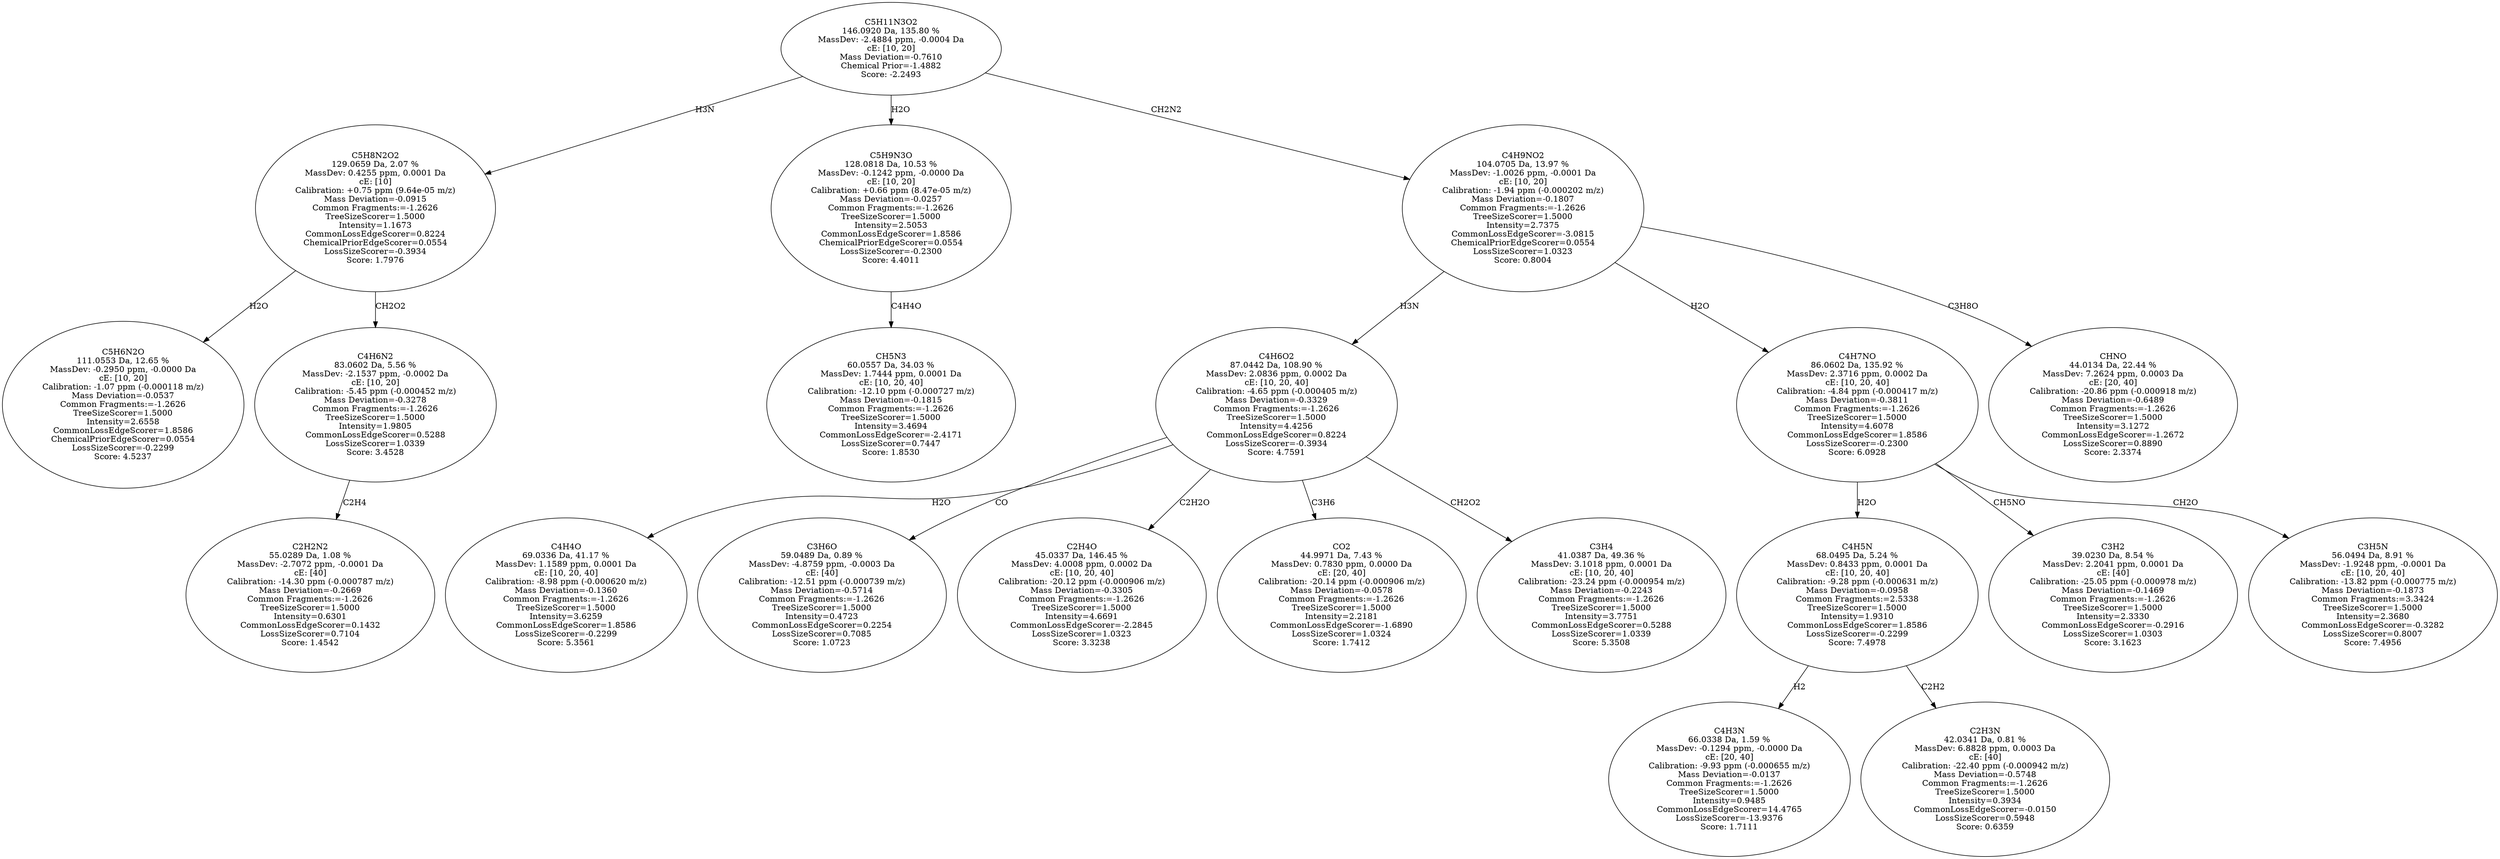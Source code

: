 strict digraph {
v1 [label="C5H6N2O\n111.0553 Da, 12.65 %\nMassDev: -0.2950 ppm, -0.0000 Da\ncE: [10, 20]\nCalibration: -1.07 ppm (-0.000118 m/z)\nMass Deviation=-0.0537\nCommon Fragments:=-1.2626\nTreeSizeScorer=1.5000\nIntensity=2.6558\nCommonLossEdgeScorer=1.8586\nChemicalPriorEdgeScorer=0.0554\nLossSizeScorer=-0.2299\nScore: 4.5237"];
v2 [label="C2H2N2\n55.0289 Da, 1.08 %\nMassDev: -2.7072 ppm, -0.0001 Da\ncE: [40]\nCalibration: -14.30 ppm (-0.000787 m/z)\nMass Deviation=-0.2669\nCommon Fragments:=-1.2626\nTreeSizeScorer=1.5000\nIntensity=0.6301\nCommonLossEdgeScorer=0.1432\nLossSizeScorer=0.7104\nScore: 1.4542"];
v3 [label="C4H6N2\n83.0602 Da, 5.56 %\nMassDev: -2.1537 ppm, -0.0002 Da\ncE: [10, 20]\nCalibration: -5.45 ppm (-0.000452 m/z)\nMass Deviation=-0.3278\nCommon Fragments:=-1.2626\nTreeSizeScorer=1.5000\nIntensity=1.9805\nCommonLossEdgeScorer=0.5288\nLossSizeScorer=1.0339\nScore: 3.4528"];
v4 [label="C5H8N2O2\n129.0659 Da, 2.07 %\nMassDev: 0.4255 ppm, 0.0001 Da\ncE: [10]\nCalibration: +0.75 ppm (9.64e-05 m/z)\nMass Deviation=-0.0915\nCommon Fragments:=-1.2626\nTreeSizeScorer=1.5000\nIntensity=1.1673\nCommonLossEdgeScorer=0.8224\nChemicalPriorEdgeScorer=0.0554\nLossSizeScorer=-0.3934\nScore: 1.7976"];
v5 [label="CH5N3\n60.0557 Da, 34.03 %\nMassDev: 1.7444 ppm, 0.0001 Da\ncE: [10, 20, 40]\nCalibration: -12.10 ppm (-0.000727 m/z)\nMass Deviation=-0.1815\nCommon Fragments:=-1.2626\nTreeSizeScorer=1.5000\nIntensity=3.4694\nCommonLossEdgeScorer=-2.4171\nLossSizeScorer=0.7447\nScore: 1.8530"];
v6 [label="C5H9N3O\n128.0818 Da, 10.53 %\nMassDev: -0.1242 ppm, -0.0000 Da\ncE: [10, 20]\nCalibration: +0.66 ppm (8.47e-05 m/z)\nMass Deviation=-0.0257\nCommon Fragments:=-1.2626\nTreeSizeScorer=1.5000\nIntensity=2.5053\nCommonLossEdgeScorer=1.8586\nChemicalPriorEdgeScorer=0.0554\nLossSizeScorer=-0.2300\nScore: 4.4011"];
v7 [label="C4H4O\n69.0336 Da, 41.17 %\nMassDev: 1.1589 ppm, 0.0001 Da\ncE: [10, 20, 40]\nCalibration: -8.98 ppm (-0.000620 m/z)\nMass Deviation=-0.1360\nCommon Fragments:=-1.2626\nTreeSizeScorer=1.5000\nIntensity=3.6259\nCommonLossEdgeScorer=1.8586\nLossSizeScorer=-0.2299\nScore: 5.3561"];
v8 [label="C3H6O\n59.0489 Da, 0.89 %\nMassDev: -4.8759 ppm, -0.0003 Da\ncE: [40]\nCalibration: -12.51 ppm (-0.000739 m/z)\nMass Deviation=-0.5714\nCommon Fragments:=-1.2626\nTreeSizeScorer=1.5000\nIntensity=0.4723\nCommonLossEdgeScorer=0.2254\nLossSizeScorer=0.7085\nScore: 1.0723"];
v9 [label="C2H4O\n45.0337 Da, 146.45 %\nMassDev: 4.0008 ppm, 0.0002 Da\ncE: [10, 20, 40]\nCalibration: -20.12 ppm (-0.000906 m/z)\nMass Deviation=-0.3305\nCommon Fragments:=-1.2626\nTreeSizeScorer=1.5000\nIntensity=4.6691\nCommonLossEdgeScorer=-2.2845\nLossSizeScorer=1.0323\nScore: 3.3238"];
v10 [label="CO2\n44.9971 Da, 7.43 %\nMassDev: 0.7830 ppm, 0.0000 Da\ncE: [20, 40]\nCalibration: -20.14 ppm (-0.000906 m/z)\nMass Deviation=-0.0578\nCommon Fragments:=-1.2626\nTreeSizeScorer=1.5000\nIntensity=2.2181\nCommonLossEdgeScorer=-1.6890\nLossSizeScorer=1.0324\nScore: 1.7412"];
v11 [label="C3H4\n41.0387 Da, 49.36 %\nMassDev: 3.1018 ppm, 0.0001 Da\ncE: [10, 20, 40]\nCalibration: -23.24 ppm (-0.000954 m/z)\nMass Deviation=-0.2243\nCommon Fragments:=-1.2626\nTreeSizeScorer=1.5000\nIntensity=3.7751\nCommonLossEdgeScorer=0.5288\nLossSizeScorer=1.0339\nScore: 5.3508"];
v12 [label="C4H6O2\n87.0442 Da, 108.90 %\nMassDev: 2.0836 ppm, 0.0002 Da\ncE: [10, 20, 40]\nCalibration: -4.65 ppm (-0.000405 m/z)\nMass Deviation=-0.3329\nCommon Fragments:=-1.2626\nTreeSizeScorer=1.5000\nIntensity=4.4256\nCommonLossEdgeScorer=0.8224\nLossSizeScorer=-0.3934\nScore: 4.7591"];
v13 [label="C4H3N\n66.0338 Da, 1.59 %\nMassDev: -0.1294 ppm, -0.0000 Da\ncE: [20, 40]\nCalibration: -9.93 ppm (-0.000655 m/z)\nMass Deviation=-0.0137\nCommon Fragments:=-1.2626\nTreeSizeScorer=1.5000\nIntensity=0.9485\nCommonLossEdgeScorer=14.4765\nLossSizeScorer=-13.9376\nScore: 1.7111"];
v14 [label="C2H3N\n42.0341 Da, 0.81 %\nMassDev: 6.8828 ppm, 0.0003 Da\ncE: [40]\nCalibration: -22.40 ppm (-0.000942 m/z)\nMass Deviation=-0.5748\nCommon Fragments:=-1.2626\nTreeSizeScorer=1.5000\nIntensity=0.3934\nCommonLossEdgeScorer=-0.0150\nLossSizeScorer=0.5948\nScore: 0.6359"];
v15 [label="C4H5N\n68.0495 Da, 5.24 %\nMassDev: 0.8433 ppm, 0.0001 Da\ncE: [10, 20, 40]\nCalibration: -9.28 ppm (-0.000631 m/z)\nMass Deviation=-0.0958\nCommon Fragments:=2.5338\nTreeSizeScorer=1.5000\nIntensity=1.9310\nCommonLossEdgeScorer=1.8586\nLossSizeScorer=-0.2299\nScore: 7.4978"];
v16 [label="C3H2\n39.0230 Da, 8.54 %\nMassDev: 2.2041 ppm, 0.0001 Da\ncE: [40]\nCalibration: -25.05 ppm (-0.000978 m/z)\nMass Deviation=-0.1469\nCommon Fragments:=-1.2626\nTreeSizeScorer=1.5000\nIntensity=2.3330\nCommonLossEdgeScorer=-0.2916\nLossSizeScorer=1.0303\nScore: 3.1623"];
v17 [label="C3H5N\n56.0494 Da, 8.91 %\nMassDev: -1.9248 ppm, -0.0001 Da\ncE: [10, 20, 40]\nCalibration: -13.82 ppm (-0.000775 m/z)\nMass Deviation=-0.1873\nCommon Fragments:=3.3424\nTreeSizeScorer=1.5000\nIntensity=2.3680\nCommonLossEdgeScorer=-0.3282\nLossSizeScorer=0.8007\nScore: 7.4956"];
v18 [label="C4H7NO\n86.0602 Da, 135.92 %\nMassDev: 2.3716 ppm, 0.0002 Da\ncE: [10, 20, 40]\nCalibration: -4.84 ppm (-0.000417 m/z)\nMass Deviation=-0.3811\nCommon Fragments:=-1.2626\nTreeSizeScorer=1.5000\nIntensity=4.6078\nCommonLossEdgeScorer=1.8586\nLossSizeScorer=-0.2300\nScore: 6.0928"];
v19 [label="CHNO\n44.0134 Da, 22.44 %\nMassDev: 7.2624 ppm, 0.0003 Da\ncE: [20, 40]\nCalibration: -20.86 ppm (-0.000918 m/z)\nMass Deviation=-0.6489\nCommon Fragments:=-1.2626\nTreeSizeScorer=1.5000\nIntensity=3.1272\nCommonLossEdgeScorer=-1.2672\nLossSizeScorer=0.8890\nScore: 2.3374"];
v20 [label="C4H9NO2\n104.0705 Da, 13.97 %\nMassDev: -1.0026 ppm, -0.0001 Da\ncE: [10, 20]\nCalibration: -1.94 ppm (-0.000202 m/z)\nMass Deviation=-0.1807\nCommon Fragments:=-1.2626\nTreeSizeScorer=1.5000\nIntensity=2.7375\nCommonLossEdgeScorer=-3.0815\nChemicalPriorEdgeScorer=0.0554\nLossSizeScorer=1.0323\nScore: 0.8004"];
v21 [label="C5H11N3O2\n146.0920 Da, 135.80 %\nMassDev: -2.4884 ppm, -0.0004 Da\ncE: [10, 20]\nMass Deviation=-0.7610\nChemical Prior=-1.4882\nScore: -2.2493"];
v4 -> v1 [label="H2O"];
v3 -> v2 [label="C2H4"];
v4 -> v3 [label="CH2O2"];
v21 -> v4 [label="H3N"];
v6 -> v5 [label="C4H4O"];
v21 -> v6 [label="H2O"];
v12 -> v7 [label="H2O"];
v12 -> v8 [label="CO"];
v12 -> v9 [label="C2H2O"];
v12 -> v10 [label="C3H6"];
v12 -> v11 [label="CH2O2"];
v20 -> v12 [label="H3N"];
v15 -> v13 [label="H2"];
v15 -> v14 [label="C2H2"];
v18 -> v15 [label="H2O"];
v18 -> v16 [label="CH5NO"];
v18 -> v17 [label="CH2O"];
v20 -> v18 [label="H2O"];
v20 -> v19 [label="C3H8O"];
v21 -> v20 [label="CH2N2"];
}